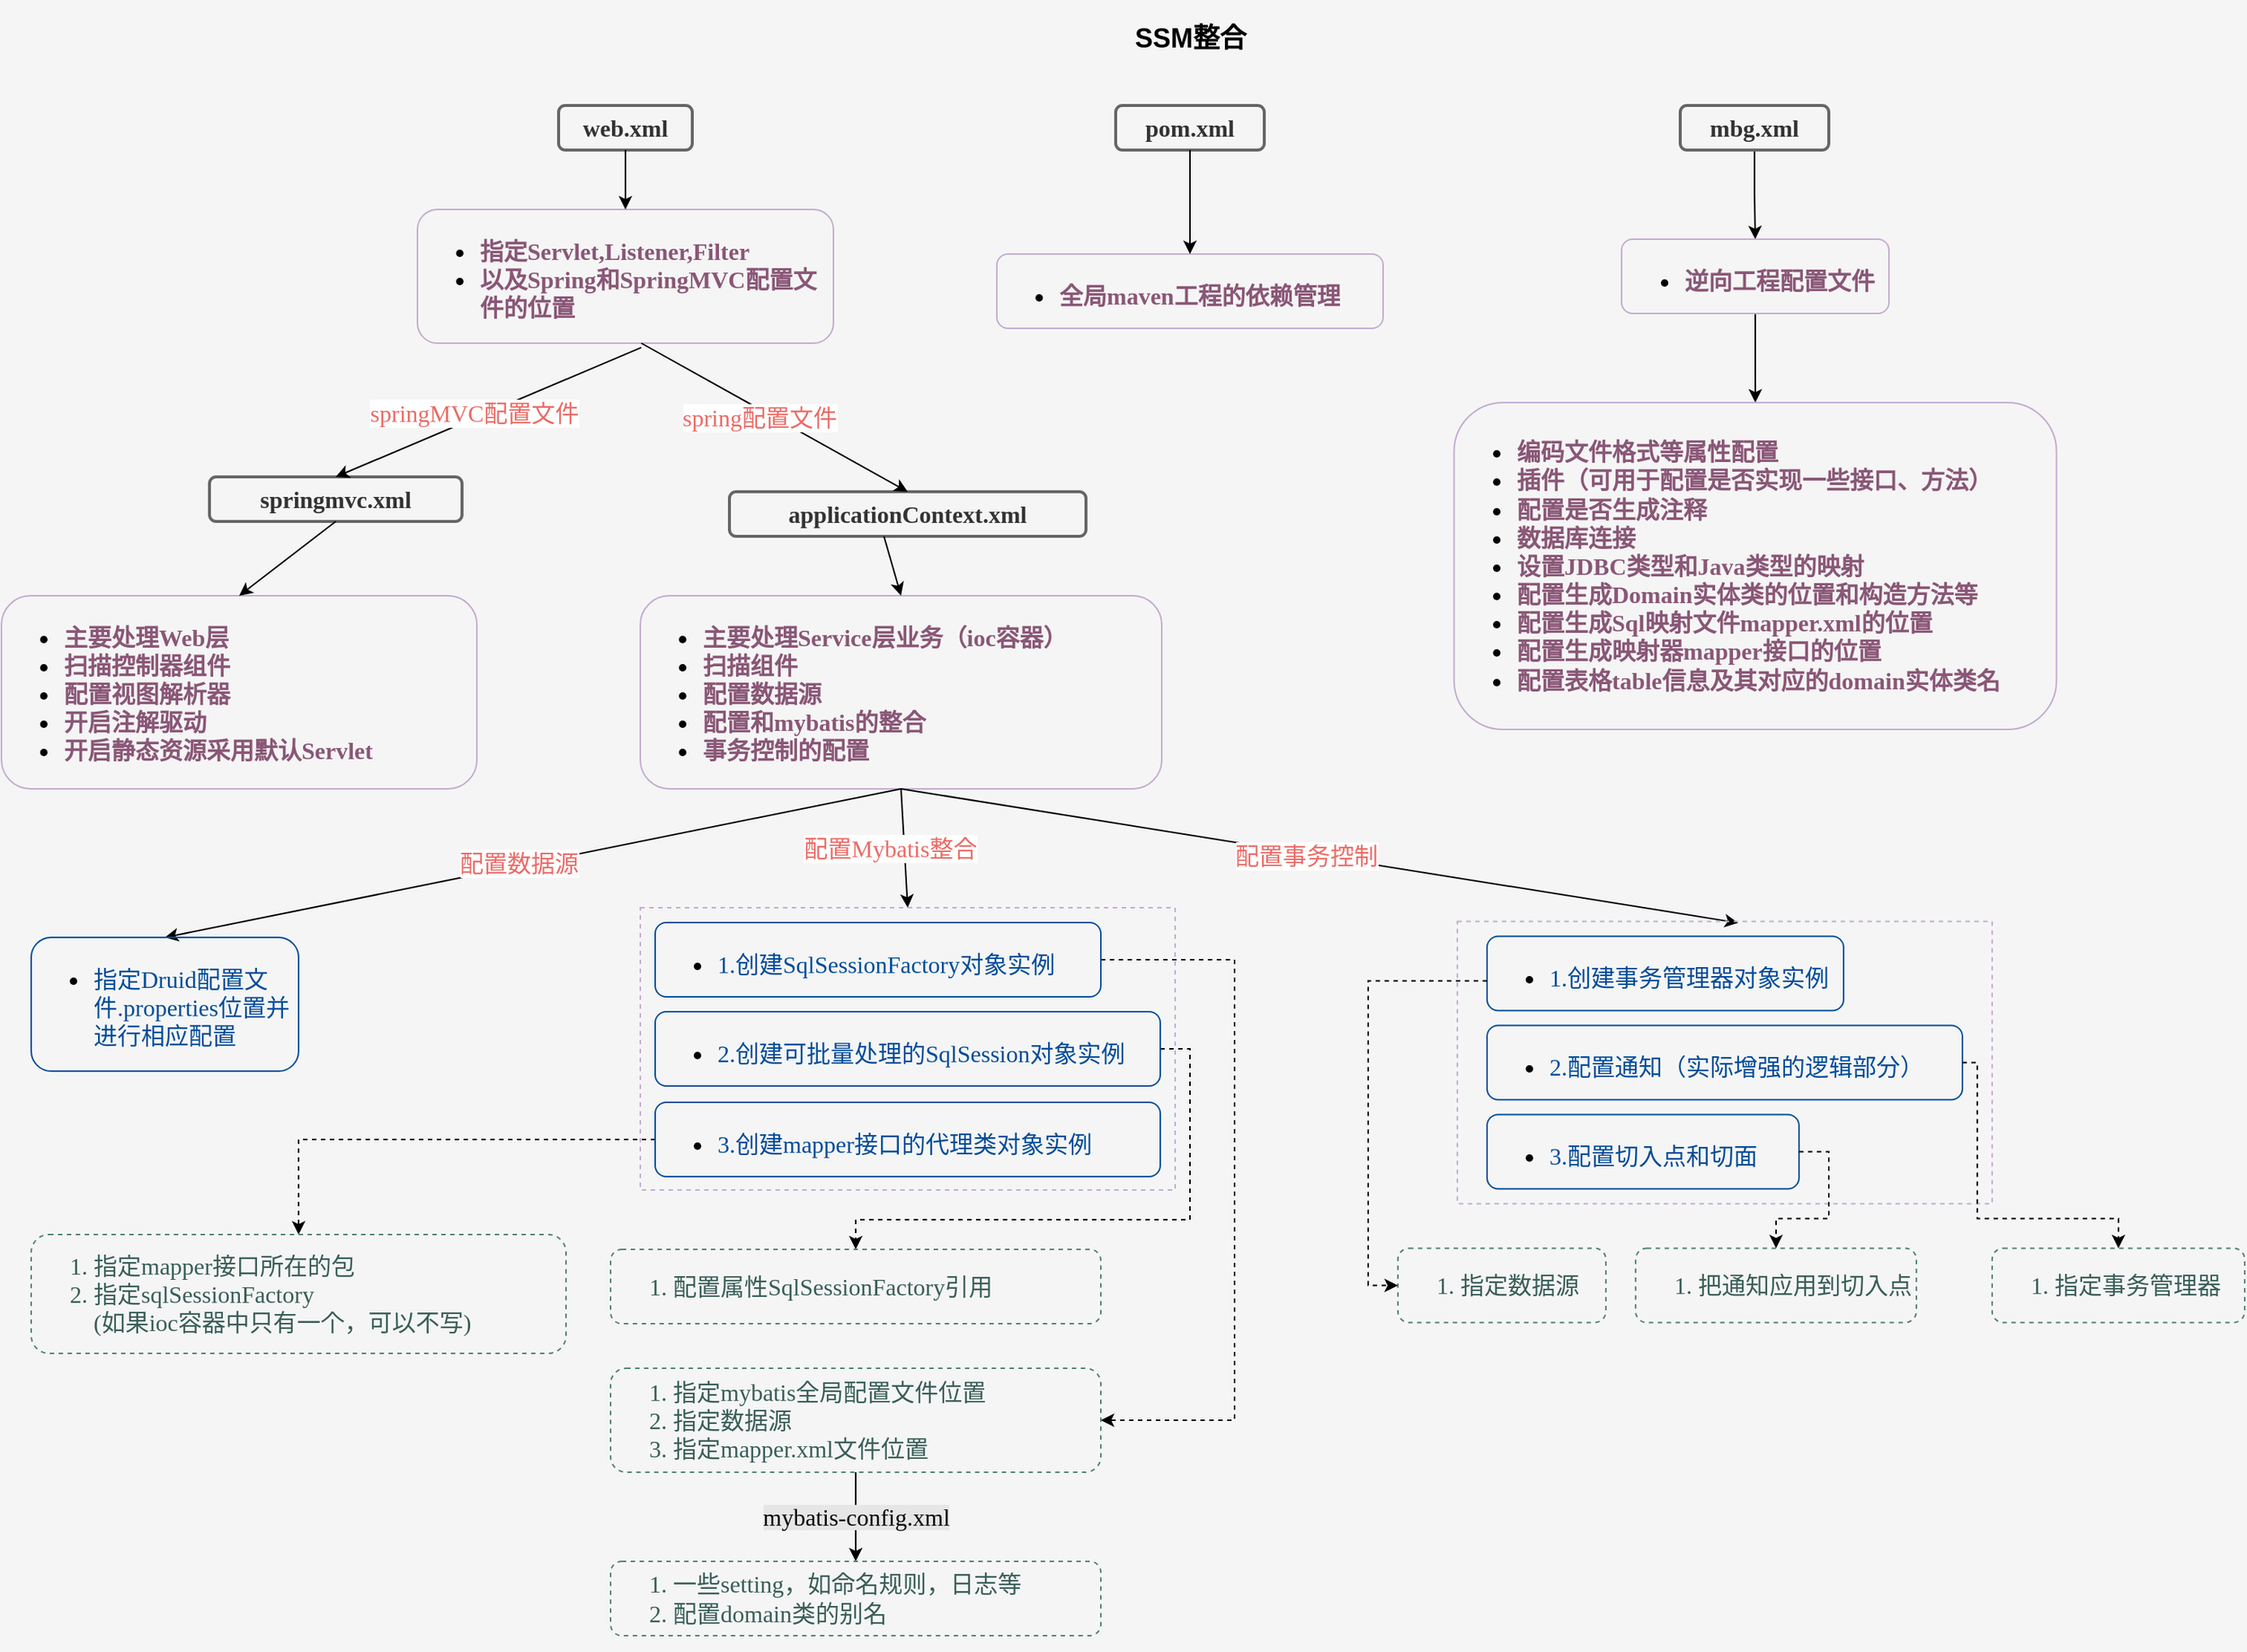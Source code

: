 <mxfile version="15.6.8" type="github">
  <diagram id="yV3LQ3wNmJyPTBkd8FQZ" name="第 1 页">
    <mxGraphModel dx="2249" dy="761" grid="1" gridSize="10" guides="1" tooltips="1" connect="1" arrows="1" fold="1" page="1" pageScale="1" pageWidth="827" pageHeight="1169" background="#F5F5F5" math="0" shadow="0">
      <root>
        <mxCell id="0" />
        <mxCell id="0PBzpLBy_FoYPidOerjF-148" value="背景" parent="0" />
        <mxCell id="1" value="图1" parent="0" />
        <mxCell id="0PBzpLBy_FoYPidOerjF-1" value="&lt;h2&gt;SSM整合&lt;/h2&gt;" style="text;html=1;align=center;verticalAlign=middle;resizable=0;points=[];autosize=1;strokeColor=none;fillColor=none;" vertex="1" parent="1">
          <mxGeometry x="645" y="10" width="90" height="50" as="geometry" />
        </mxCell>
        <mxCell id="0PBzpLBy_FoYPidOerjF-3" value="&lt;font face=&quot;Verdana&quot; style=&quot;font-size: 16px&quot;&gt;&lt;b&gt;pom.xml&lt;/b&gt;&lt;/font&gt;" style="rounded=1;whiteSpace=wrap;html=1;fillColor=#f5f5f5;fontColor=#333333;strokeColor=#666666;strokeWidth=2;" vertex="1" parent="1">
          <mxGeometry x="640" y="80" width="100" height="30" as="geometry" />
        </mxCell>
        <mxCell id="0PBzpLBy_FoYPidOerjF-9" value="&lt;ul&gt;&lt;li&gt;&lt;font face=&quot;Comic Sans MS&quot; color=&quot;#8a5777&quot; style=&quot;line-height: 1.2&quot;&gt;&lt;b&gt;全局maven工程的依赖管理&lt;/b&gt;&lt;/font&gt;&lt;/li&gt;&lt;/ul&gt;" style="text;strokeColor=#C3ABD0;fillColor=none;html=1;whiteSpace=wrap;verticalAlign=middle;overflow=hidden;fontFamily=Verdana;fontSize=16;rounded=1;glass=0;" vertex="1" parent="1">
          <mxGeometry x="560" y="180" width="260" height="50" as="geometry" />
        </mxCell>
        <mxCell id="0PBzpLBy_FoYPidOerjF-12" value="" style="endArrow=classic;html=1;rounded=0;fontFamily=Comic Sans MS;fontSize=16;fontColor=#8A5777;exitX=0.5;exitY=1;exitDx=0;exitDy=0;entryX=0.5;entryY=0;entryDx=0;entryDy=0;" edge="1" parent="1" source="0PBzpLBy_FoYPidOerjF-3" target="0PBzpLBy_FoYPidOerjF-9">
          <mxGeometry width="50" height="50" relative="1" as="geometry">
            <mxPoint x="440" y="330" as="sourcePoint" />
            <mxPoint x="-120" y="140" as="targetPoint" />
          </mxGeometry>
        </mxCell>
        <mxCell id="0PBzpLBy_FoYPidOerjF-13" value="&lt;font face=&quot;Verdana&quot; style=&quot;font-size: 16px&quot;&gt;&lt;b&gt;web.xml&lt;/b&gt;&lt;/font&gt;" style="rounded=1;whiteSpace=wrap;html=1;fillColor=#f5f5f5;fontColor=#333333;strokeColor=#666666;strokeWidth=2;" vertex="1" parent="1">
          <mxGeometry x="265" y="80" width="90" height="30" as="geometry" />
        </mxCell>
        <mxCell id="0PBzpLBy_FoYPidOerjF-14" value="&lt;ul&gt;&lt;li&gt;&lt;font color=&quot;#8a5777&quot; face=&quot;Comic Sans MS&quot;&gt;&lt;b&gt;指定Servlet,Listener,Filter&lt;/b&gt;&lt;/font&gt;&lt;/li&gt;&lt;li&gt;&lt;font color=&quot;#8a5777&quot; face=&quot;Comic Sans MS&quot;&gt;&lt;b&gt;以及Spring和SpringMVC配置文件的位置&lt;/b&gt;&lt;/font&gt;&lt;/li&gt;&lt;/ul&gt;" style="text;strokeColor=#C3ABD0;fillColor=none;html=1;whiteSpace=wrap;verticalAlign=middle;overflow=hidden;fontFamily=Verdana;fontSize=16;rounded=1;glass=0;" vertex="1" parent="1">
          <mxGeometry x="170" y="150" width="280" height="90" as="geometry" />
        </mxCell>
        <mxCell id="0PBzpLBy_FoYPidOerjF-16" value="" style="endArrow=classic;html=1;rounded=0;fontFamily=Comic Sans MS;fontSize=16;fontColor=#8A5777;exitX=0.5;exitY=1;exitDx=0;exitDy=0;entryX=0.5;entryY=0;entryDx=0;entryDy=0;" edge="1" parent="1" source="0PBzpLBy_FoYPidOerjF-13" target="0PBzpLBy_FoYPidOerjF-14">
          <mxGeometry width="50" height="50" relative="1" as="geometry">
            <mxPoint x="440" y="210" as="sourcePoint" />
            <mxPoint x="490" y="160" as="targetPoint" />
          </mxGeometry>
        </mxCell>
        <mxCell id="0PBzpLBy_FoYPidOerjF-17" value="&lt;font face=&quot;Verdana&quot; style=&quot;font-size: 16px&quot;&gt;&lt;b&gt;springmvc.xml&lt;/b&gt;&lt;/font&gt;" style="rounded=1;whiteSpace=wrap;html=1;fillColor=#f5f5f5;fontColor=#333333;strokeColor=#666666;strokeWidth=2;" vertex="1" parent="1">
          <mxGeometry x="30" y="330" width="170" height="30" as="geometry" />
        </mxCell>
        <mxCell id="0PBzpLBy_FoYPidOerjF-18" value="&lt;font face=&quot;Verdana&quot; style=&quot;font-size: 16px&quot;&gt;&lt;b&gt;applicationContext.xml&lt;/b&gt;&lt;/font&gt;" style="rounded=1;whiteSpace=wrap;html=1;fillColor=#f5f5f5;fontColor=#333333;strokeColor=#666666;strokeWidth=2;" vertex="1" parent="1">
          <mxGeometry x="380" y="340" width="240" height="30" as="geometry" />
        </mxCell>
        <mxCell id="0PBzpLBy_FoYPidOerjF-19" value="" style="endArrow=classic;html=1;rounded=0;fontFamily=Comic Sans MS;fontSize=16;fontColor=#8A5777;exitX=0.538;exitY=1.033;exitDx=0;exitDy=0;exitPerimeter=0;entryX=0.5;entryY=0;entryDx=0;entryDy=0;" edge="1" parent="1" source="0PBzpLBy_FoYPidOerjF-14" target="0PBzpLBy_FoYPidOerjF-17">
          <mxGeometry relative="1" as="geometry">
            <mxPoint x="450" y="260" as="sourcePoint" />
            <mxPoint x="550" y="260" as="targetPoint" />
            <Array as="points" />
          </mxGeometry>
        </mxCell>
        <mxCell id="0PBzpLBy_FoYPidOerjF-20" value="&lt;font color=&quot;#ea6b66&quot;&gt;springMVC配置文件&lt;/font&gt;" style="edgeLabel;resizable=0;html=1;align=center;verticalAlign=middle;rounded=1;glass=0;fontFamily=Comic Sans MS;fontSize=16;fontColor=#8A5777;strokeColor=#C3ABD0;strokeWidth=2;" connectable="0" vertex="1" parent="0PBzpLBy_FoYPidOerjF-19">
          <mxGeometry relative="1" as="geometry">
            <mxPoint x="-10" as="offset" />
          </mxGeometry>
        </mxCell>
        <mxCell id="0PBzpLBy_FoYPidOerjF-21" value="" style="endArrow=classic;html=1;rounded=0;fontFamily=Comic Sans MS;fontSize=16;fontColor=#8A5777;exitX=0.538;exitY=1;exitDx=0;exitDy=0;exitPerimeter=0;entryX=0.5;entryY=0;entryDx=0;entryDy=0;" edge="1" parent="1" source="0PBzpLBy_FoYPidOerjF-14" target="0PBzpLBy_FoYPidOerjF-18">
          <mxGeometry relative="1" as="geometry">
            <mxPoint x="319.88" y="252.97" as="sourcePoint" />
            <mxPoint x="115" y="340" as="targetPoint" />
            <Array as="points" />
          </mxGeometry>
        </mxCell>
        <mxCell id="0PBzpLBy_FoYPidOerjF-22" value="&lt;font color=&quot;#ea6b66&quot;&gt;spring配置文件&lt;/font&gt;" style="edgeLabel;resizable=0;html=1;align=center;verticalAlign=middle;rounded=1;glass=0;fontFamily=Comic Sans MS;fontSize=16;fontColor=#8A5777;strokeColor=#C3ABD0;strokeWidth=2;" connectable="0" vertex="1" parent="0PBzpLBy_FoYPidOerjF-21">
          <mxGeometry relative="1" as="geometry">
            <mxPoint x="-10" as="offset" />
          </mxGeometry>
        </mxCell>
        <mxCell id="0PBzpLBy_FoYPidOerjF-23" value="&lt;ul&gt;&lt;li&gt;&lt;font color=&quot;#8a5777&quot; face=&quot;Lucida Console&quot;&gt;&lt;b&gt;主要处理Web层&lt;/b&gt;&lt;/font&gt;&lt;/li&gt;&lt;li&gt;&lt;font color=&quot;#8a5777&quot; face=&quot;Lucida Console&quot;&gt;&lt;b&gt;扫描控制器组件&lt;/b&gt;&lt;/font&gt;&lt;/li&gt;&lt;li&gt;&lt;font color=&quot;#8a5777&quot; face=&quot;Lucida Console&quot;&gt;&lt;b&gt;配置视图解析器&lt;/b&gt;&lt;/font&gt;&lt;/li&gt;&lt;li&gt;&lt;font color=&quot;#8a5777&quot; face=&quot;Lucida Console&quot;&gt;&lt;b&gt;开启注解驱动&lt;/b&gt;&lt;/font&gt;&lt;/li&gt;&lt;li&gt;&lt;font color=&quot;#8a5777&quot; face=&quot;Lucida Console&quot;&gt;&lt;b&gt;开启静态资源采用默认Servlet&lt;/b&gt;&lt;/font&gt;&lt;/li&gt;&lt;/ul&gt;" style="text;strokeColor=#C3ABD0;fillColor=none;html=1;whiteSpace=wrap;verticalAlign=middle;overflow=hidden;fontFamily=Verdana;fontSize=16;rounded=1;glass=0;" vertex="1" parent="1">
          <mxGeometry x="-110" y="410" width="320" height="130" as="geometry" />
        </mxCell>
        <mxCell id="0PBzpLBy_FoYPidOerjF-24" value="" style="endArrow=classic;html=1;rounded=0;fontFamily=Comic Sans MS;fontSize=16;fontColor=#8A5777;exitX=0.5;exitY=1;exitDx=0;exitDy=0;entryX=0.5;entryY=0;entryDx=0;entryDy=0;" edge="1" parent="1" source="0PBzpLBy_FoYPidOerjF-17" target="0PBzpLBy_FoYPidOerjF-23">
          <mxGeometry width="50" height="50" relative="1" as="geometry">
            <mxPoint x="40" y="120" as="sourcePoint" />
            <mxPoint x="40" y="170" as="targetPoint" />
          </mxGeometry>
        </mxCell>
        <mxCell id="0PBzpLBy_FoYPidOerjF-25" value="&lt;ul&gt;&lt;li&gt;&lt;font color=&quot;#8a5777&quot; face=&quot;Lucida Console&quot;&gt;&lt;b&gt;主要处理Service层业务（ioc容器）&lt;/b&gt;&lt;/font&gt;&lt;/li&gt;&lt;li&gt;&lt;font color=&quot;#8a5777&quot; face=&quot;Lucida Console&quot;&gt;&lt;b&gt;扫描组件&lt;/b&gt;&lt;/font&gt;&lt;/li&gt;&lt;li&gt;&lt;font color=&quot;#8a5777&quot; face=&quot;Lucida Console&quot;&gt;&lt;b&gt;配置数据源&lt;/b&gt;&lt;/font&gt;&lt;/li&gt;&lt;li&gt;&lt;font color=&quot;#8a5777&quot; face=&quot;Lucida Console&quot;&gt;&lt;b&gt;配置和mybatis的整合&lt;/b&gt;&lt;/font&gt;&lt;/li&gt;&lt;li&gt;&lt;font color=&quot;#8a5777&quot; face=&quot;Lucida Console&quot;&gt;&lt;b&gt;事务控制的配置&lt;/b&gt;&lt;/font&gt;&lt;/li&gt;&lt;/ul&gt;" style="text;strokeColor=#C3ABD0;fillColor=none;html=1;whiteSpace=wrap;verticalAlign=middle;overflow=hidden;fontFamily=Verdana;fontSize=16;rounded=1;glass=0;" vertex="1" parent="1">
          <mxGeometry x="320" y="410" width="351" height="130" as="geometry" />
        </mxCell>
        <mxCell id="0PBzpLBy_FoYPidOerjF-26" value="" style="endArrow=classic;html=1;rounded=0;fontFamily=Comic Sans MS;fontSize=16;fontColor=#8A5777;exitX=0.5;exitY=1;exitDx=0;exitDy=0;entryX=0.5;entryY=0;entryDx=0;entryDy=0;" edge="1" parent="1" target="0PBzpLBy_FoYPidOerjF-25">
          <mxGeometry width="50" height="50" relative="1" as="geometry">
            <mxPoint x="484" y="370" as="sourcePoint" />
            <mxPoint x="419" y="180" as="targetPoint" />
          </mxGeometry>
        </mxCell>
        <mxCell id="0PBzpLBy_FoYPidOerjF-28" value="" style="endArrow=classic;html=1;rounded=0;fontFamily=Comic Sans MS;fontSize=16;fontColor=#8A5777;exitX=0.5;exitY=1;exitDx=0;exitDy=0;entryX=0.5;entryY=0;entryDx=0;entryDy=0;" edge="1" parent="1" target="0PBzpLBy_FoYPidOerjF-30" source="0PBzpLBy_FoYPidOerjF-25">
          <mxGeometry relative="1" as="geometry">
            <mxPoint x="445.0" y="510" as="sourcePoint" />
            <mxPoint x="160" y="597.03" as="targetPoint" />
            <Array as="points" />
          </mxGeometry>
        </mxCell>
        <mxCell id="0PBzpLBy_FoYPidOerjF-29" value="&lt;font color=&quot;#ea6b66&quot;&gt;配置数据源&lt;/font&gt;" style="edgeLabel;resizable=0;html=1;align=center;verticalAlign=middle;rounded=1;glass=0;fontFamily=Comic Sans MS;fontSize=16;fontColor=#8A5777;strokeColor=#C3ABD0;strokeWidth=2;" connectable="0" vertex="1" parent="0PBzpLBy_FoYPidOerjF-28">
          <mxGeometry relative="1" as="geometry">
            <mxPoint x="-10" as="offset" />
          </mxGeometry>
        </mxCell>
        <mxCell id="0PBzpLBy_FoYPidOerjF-30" value="&lt;ul&gt;&lt;li&gt;&lt;font face=&quot;Comic Sans MS&quot; color=&quot;#004c99&quot;&gt;指定Druid配置文件.properties位置并进行相应配置&lt;/font&gt;&lt;/li&gt;&lt;/ul&gt;" style="text;strokeColor=#004C99;fillColor=none;html=1;whiteSpace=wrap;verticalAlign=middle;overflow=hidden;fontFamily=Verdana;fontSize=16;rounded=1;glass=0;" vertex="1" parent="1">
          <mxGeometry x="-90" y="640" width="180" height="90" as="geometry" />
        </mxCell>
        <mxCell id="0PBzpLBy_FoYPidOerjF-32" value="" style="endArrow=classic;html=1;rounded=0;fontFamily=Comic Sans MS;fontSize=16;fontColor=#8A5777;exitX=0.5;exitY=1;exitDx=0;exitDy=0;entryX=0.5;entryY=0;entryDx=0;entryDy=0;" edge="1" parent="1" target="0PBzpLBy_FoYPidOerjF-53" source="0PBzpLBy_FoYPidOerjF-25">
          <mxGeometry relative="1" as="geometry">
            <mxPoint x="814" y="600" as="sourcePoint" />
            <mxPoint x="380" y="657.03" as="targetPoint" />
            <Array as="points" />
          </mxGeometry>
        </mxCell>
        <mxCell id="0PBzpLBy_FoYPidOerjF-33" value="&lt;font color=&quot;#ea6b66&quot;&gt;配置Mybatis整合&lt;/font&gt;" style="edgeLabel;resizable=0;html=1;align=center;verticalAlign=middle;rounded=1;glass=0;fontFamily=Comic Sans MS;fontSize=16;fontColor=#8A5777;strokeColor=#C3ABD0;strokeWidth=2;" connectable="0" vertex="1" parent="0PBzpLBy_FoYPidOerjF-32">
          <mxGeometry relative="1" as="geometry">
            <mxPoint x="-10" as="offset" />
          </mxGeometry>
        </mxCell>
        <mxCell id="0PBzpLBy_FoYPidOerjF-54" value="" style="edgeStyle=orthogonalEdgeStyle;rounded=0;orthogonalLoop=1;jettySize=auto;html=1;fontFamily=Comic Sans MS;fontSize=16;fontColor=#EA6B66;entryX=1;entryY=0.5;entryDx=0;entryDy=0;dashed=1;" edge="1" parent="1" source="0PBzpLBy_FoYPidOerjF-34" target="0PBzpLBy_FoYPidOerjF-52">
          <mxGeometry relative="1" as="geometry">
            <Array as="points">
              <mxPoint x="720" y="655" />
              <mxPoint x="720" y="965" />
            </Array>
          </mxGeometry>
        </mxCell>
        <mxCell id="0PBzpLBy_FoYPidOerjF-35" value="" style="endArrow=classic;html=1;rounded=0;fontFamily=Comic Sans MS;fontSize=16;fontColor=#8A5777;exitX=0.5;exitY=1;exitDx=0;exitDy=0;entryX=0.525;entryY=0.005;entryDx=0;entryDy=0;entryPerimeter=0;" edge="1" parent="1" target="0PBzpLBy_FoYPidOerjF-76" source="0PBzpLBy_FoYPidOerjF-25">
          <mxGeometry relative="1" as="geometry">
            <mxPoint x="1274" y="550" as="sourcePoint" />
            <mxPoint x="840" y="607.03" as="targetPoint" />
            <Array as="points" />
          </mxGeometry>
        </mxCell>
        <mxCell id="0PBzpLBy_FoYPidOerjF-36" value="&lt;font color=&quot;#ea6b66&quot;&gt;配置事务控制&lt;/font&gt;" style="edgeLabel;resizable=0;html=1;align=center;verticalAlign=middle;rounded=1;glass=0;fontFamily=Comic Sans MS;fontSize=16;fontColor=#8A5777;strokeColor=#C3ABD0;strokeWidth=2;" connectable="0" vertex="1" parent="0PBzpLBy_FoYPidOerjF-35">
          <mxGeometry relative="1" as="geometry">
            <mxPoint x="-10" as="offset" />
          </mxGeometry>
        </mxCell>
        <mxCell id="0PBzpLBy_FoYPidOerjF-59" value="" style="edgeStyle=orthogonalEdgeStyle;rounded=0;orthogonalLoop=1;jettySize=auto;html=1;fontFamily=Comic Sans MS;fontSize=16;fontColor=#67AB9F;exitX=1;exitY=0.5;exitDx=0;exitDy=0;entryX=0.5;entryY=0;entryDx=0;entryDy=0;dashed=1;" edge="1" parent="1" source="0PBzpLBy_FoYPidOerjF-46" target="0PBzpLBy_FoYPidOerjF-55">
          <mxGeometry relative="1" as="geometry">
            <Array as="points">
              <mxPoint x="690" y="715" />
              <mxPoint x="690" y="830" />
              <mxPoint x="465" y="830" />
            </Array>
          </mxGeometry>
        </mxCell>
        <mxCell id="0PBzpLBy_FoYPidOerjF-61" value="" style="edgeStyle=orthogonalEdgeStyle;rounded=0;orthogonalLoop=1;jettySize=auto;html=1;fontFamily=Comic Sans MS;fontSize=16;fontColor=#67AB9F;dashed=1;" edge="1" parent="1" source="0PBzpLBy_FoYPidOerjF-47" target="0PBzpLBy_FoYPidOerjF-60">
          <mxGeometry relative="1" as="geometry" />
        </mxCell>
        <mxCell id="0PBzpLBy_FoYPidOerjF-52" value="&lt;blockquote style=&quot;margin: 0 0 0 40px ; border: none ; padding: 0px&quot;&gt;&lt;/blockquote&gt;&lt;font&gt;&lt;ol&gt;&lt;li&gt;&lt;font&gt;&lt;span&gt;指定mybatis全局配置文件位置&lt;/span&gt;&lt;/font&gt;&lt;/li&gt;&lt;li&gt;&lt;font&gt;&lt;span&gt;指定数据源&lt;/span&gt;&lt;/font&gt;&lt;/li&gt;&lt;li&gt;&lt;font&gt;&lt;span&gt;指定mapper.xml文件位置&lt;/span&gt;&lt;/font&gt;&lt;/li&gt;&lt;/ol&gt;&lt;/font&gt;&lt;blockquote style=&quot;margin: 0 0 0 40px ; border: none ; padding: 0px&quot;&gt;&lt;/blockquote&gt;" style="rounded=1;whiteSpace=wrap;html=1;glass=0;labelBackgroundColor=none;fontFamily=Comic Sans MS;fontSize=16;fontColor=#395E58;strokeColor=#4D8077;strokeWidth=1;align=left;fillColor=none;dashed=1;" vertex="1" parent="1">
          <mxGeometry x="300" y="930" width="330" height="70" as="geometry" />
        </mxCell>
        <mxCell id="0PBzpLBy_FoYPidOerjF-55" value="&lt;blockquote style=&quot;margin: 0 0 0 40px ; border: none ; padding: 0px&quot;&gt;&lt;/blockquote&gt;&lt;font&gt;&lt;ol&gt;&lt;li&gt;配置属性SqlSessionFactory引用&lt;/li&gt;&lt;/ol&gt;&lt;/font&gt;&lt;blockquote style=&quot;margin: 0 0 0 40px ; border: none ; padding: 0px&quot;&gt;&lt;/blockquote&gt;" style="rounded=1;whiteSpace=wrap;html=1;glass=0;labelBackgroundColor=none;fontFamily=Comic Sans MS;fontSize=16;fontColor=#395E58;strokeColor=#4D8077;strokeWidth=1;align=left;fillColor=none;dashed=1;" vertex="1" parent="1">
          <mxGeometry x="300" y="850" width="330" height="50" as="geometry" />
        </mxCell>
        <mxCell id="0PBzpLBy_FoYPidOerjF-56" value="" style="endArrow=classic;html=1;rounded=0;fontFamily=Comic Sans MS;fontSize=16;fontColor=#67AB9F;exitX=0.5;exitY=1;exitDx=0;exitDy=0;entryX=0.5;entryY=0;entryDx=0;entryDy=0;" edge="1" parent="1" source="0PBzpLBy_FoYPidOerjF-52" target="0PBzpLBy_FoYPidOerjF-58">
          <mxGeometry relative="1" as="geometry">
            <mxPoint x="580" y="910" as="sourcePoint" />
            <mxPoint x="1040" y="955" as="targetPoint" />
          </mxGeometry>
        </mxCell>
        <mxCell id="0PBzpLBy_FoYPidOerjF-57" value="&lt;font color=&quot;#050505&quot; style=&quot;background-color: rgb(230 , 230 , 230)&quot;&gt;mybatis-config.xml&lt;/font&gt;" style="edgeLabel;resizable=0;html=1;align=center;verticalAlign=middle;rounded=0;glass=0;dashed=1;labelBackgroundColor=none;fontFamily=Comic Sans MS;fontSize=16;fontColor=#67AB9F;strokeColor=#4D8077;strokeWidth=1;fillColor=none;" connectable="0" vertex="1" parent="0PBzpLBy_FoYPidOerjF-56">
          <mxGeometry relative="1" as="geometry" />
        </mxCell>
        <mxCell id="0PBzpLBy_FoYPidOerjF-58" value="&lt;blockquote style=&quot;margin: 0 0 0 40px ; border: none ; padding: 0px&quot;&gt;&lt;/blockquote&gt;&lt;font&gt;&lt;ol&gt;&lt;li&gt;一些setting，如命名规则，日志等&lt;/li&gt;&lt;li&gt;配置domain类的别名&lt;/li&gt;&lt;/ol&gt;&lt;/font&gt;&lt;blockquote style=&quot;margin: 0 0 0 40px ; border: none ; padding: 0px&quot;&gt;&lt;/blockquote&gt;" style="rounded=1;whiteSpace=wrap;html=1;glass=0;labelBackgroundColor=none;fontFamily=Comic Sans MS;fontSize=16;fontColor=#395E58;strokeColor=#4D8077;strokeWidth=1;align=left;fillColor=none;dashed=1;" vertex="1" parent="1">
          <mxGeometry x="300" y="1060" width="330" height="50" as="geometry" />
        </mxCell>
        <mxCell id="0PBzpLBy_FoYPidOerjF-60" value="&lt;blockquote style=&quot;margin: 0 0 0 40px ; border: none ; padding: 0px&quot;&gt;&lt;/blockquote&gt;&lt;font&gt;&lt;ol&gt;&lt;li&gt;指定mapper接口所在的包&lt;/li&gt;&lt;li&gt;指定sqlSessionFactory&lt;br&gt;(如果ioc容器中只有一个，可以不写)&lt;/li&gt;&lt;/ol&gt;&lt;/font&gt;&lt;blockquote style=&quot;margin: 0 0 0 40px ; border: none ; padding: 0px&quot;&gt;&lt;/blockquote&gt;" style="rounded=1;whiteSpace=wrap;html=1;glass=0;labelBackgroundColor=none;fontFamily=Comic Sans MS;fontSize=16;fontColor=#395E58;strokeColor=#4D8077;strokeWidth=1;align=left;fillColor=none;dashed=1;" vertex="1" parent="1">
          <mxGeometry x="-90" y="840" width="360" height="80" as="geometry" />
        </mxCell>
        <mxCell id="0PBzpLBy_FoYPidOerjF-64" value="" style="group;dashed=1;fillColor=none;strokeColor=#004C99;rounded=0;" vertex="1" connectable="0" parent="1">
          <mxGeometry x="320" y="620" width="360" height="190" as="geometry" />
        </mxCell>
        <mxCell id="0PBzpLBy_FoYPidOerjF-53" value="&lt;div&gt;&lt;font color=&quot;#8a5777&quot; face=&quot;Comic Sans MS&quot;&gt;&lt;br&gt;&lt;/font&gt;&lt;/div&gt;" style="text;strokeColor=#C3ABD0;fillColor=none;html=1;whiteSpace=wrap;verticalAlign=middle;overflow=hidden;fontFamily=Verdana;fontSize=16;rounded=0;glass=0;dashed=1;" vertex="1" parent="0PBzpLBy_FoYPidOerjF-64">
          <mxGeometry width="360" height="190" as="geometry" />
        </mxCell>
        <mxCell id="0PBzpLBy_FoYPidOerjF-63" value="" style="group" vertex="1" connectable="0" parent="0PBzpLBy_FoYPidOerjF-64">
          <mxGeometry x="10" y="10" width="340" height="171" as="geometry" />
        </mxCell>
        <mxCell id="0PBzpLBy_FoYPidOerjF-34" value="&lt;ul&gt;&lt;li&gt;&lt;font face=&quot;Comic Sans MS&quot; color=&quot;#004c99&quot;&gt;1.创建SqlSessionFactory对象实例&lt;/font&gt;&lt;/li&gt;&lt;/ul&gt;" style="text;strokeColor=#004C99;fillColor=none;html=1;whiteSpace=wrap;verticalAlign=middle;overflow=hidden;fontFamily=Verdana;fontSize=16;rounded=1;glass=0;" vertex="1" parent="0PBzpLBy_FoYPidOerjF-63">
          <mxGeometry width="300" height="50" as="geometry" />
        </mxCell>
        <mxCell id="0PBzpLBy_FoYPidOerjF-46" value="&lt;ul&gt;&lt;li&gt;&lt;font face=&quot;Comic Sans MS&quot; color=&quot;#004c99&quot;&gt;2.创建可批量处理的SqlSession对象实例&lt;/font&gt;&lt;/li&gt;&lt;/ul&gt;" style="text;strokeColor=#004C99;fillColor=none;html=1;whiteSpace=wrap;verticalAlign=middle;overflow=hidden;fontFamily=Verdana;fontSize=16;rounded=1;glass=0;" vertex="1" parent="0PBzpLBy_FoYPidOerjF-63">
          <mxGeometry y="60" width="340" height="50" as="geometry" />
        </mxCell>
        <mxCell id="0PBzpLBy_FoYPidOerjF-47" value="&lt;ul&gt;&lt;li&gt;&lt;font face=&quot;Comic Sans MS&quot; color=&quot;#004c99&quot;&gt;3.创建mapper接口的代理类对象实例&lt;/font&gt;&lt;br&gt;&lt;/li&gt;&lt;/ul&gt;" style="text;strokeColor=#004C99;fillColor=none;html=1;whiteSpace=wrap;verticalAlign=middle;overflow=hidden;fontFamily=Verdana;fontSize=16;rounded=1;glass=0;" vertex="1" parent="0PBzpLBy_FoYPidOerjF-63">
          <mxGeometry y="121" width="340" height="50" as="geometry" />
        </mxCell>
        <mxCell id="0PBzpLBy_FoYPidOerjF-77" value="" style="group" vertex="1" connectable="0" parent="1">
          <mxGeometry x="869.96" y="629.24" width="360" height="190" as="geometry" />
        </mxCell>
        <mxCell id="0PBzpLBy_FoYPidOerjF-76" value="&lt;div&gt;&lt;font color=&quot;#8a5777&quot; face=&quot;Comic Sans MS&quot;&gt;&lt;br&gt;&lt;/font&gt;&lt;/div&gt;" style="text;strokeColor=#C3ABD0;fillColor=none;html=1;whiteSpace=wrap;verticalAlign=middle;overflow=hidden;fontFamily=Verdana;fontSize=16;rounded=0;glass=0;dashed=1;" vertex="1" parent="0PBzpLBy_FoYPidOerjF-77">
          <mxGeometry width="360" height="190" as="geometry" />
        </mxCell>
        <mxCell id="0PBzpLBy_FoYPidOerjF-75" value="" style="group" vertex="1" connectable="0" parent="0PBzpLBy_FoYPidOerjF-77">
          <mxGeometry x="20" y="10" width="320" height="170" as="geometry" />
        </mxCell>
        <mxCell id="0PBzpLBy_FoYPidOerjF-37" value="&lt;ul&gt;&lt;li&gt;&lt;font face=&quot;Comic Sans MS&quot; color=&quot;#004c99&quot;&gt;1.创建事务管理器对象实例&lt;/font&gt;&lt;/li&gt;&lt;/ul&gt;" style="text;strokeColor=#004C99;fillColor=none;html=1;whiteSpace=wrap;verticalAlign=middle;overflow=hidden;fontFamily=Verdana;fontSize=16;rounded=1;glass=0;" vertex="1" parent="0PBzpLBy_FoYPidOerjF-75">
          <mxGeometry width="240" height="50" as="geometry" />
        </mxCell>
        <mxCell id="0PBzpLBy_FoYPidOerjF-67" value="&lt;ul&gt;&lt;li&gt;&lt;font face=&quot;Comic Sans MS&quot; color=&quot;#004c99&quot;&gt;2.配置通知（实际增强的逻辑部分）&lt;/font&gt;&lt;/li&gt;&lt;/ul&gt;" style="text;strokeColor=#004C99;fillColor=none;html=1;whiteSpace=wrap;verticalAlign=middle;overflow=hidden;fontFamily=Verdana;fontSize=16;rounded=1;glass=0;" vertex="1" parent="0PBzpLBy_FoYPidOerjF-75">
          <mxGeometry y="60" width="320" height="50" as="geometry" />
        </mxCell>
        <mxCell id="0PBzpLBy_FoYPidOerjF-68" value="&lt;ul&gt;&lt;li&gt;&lt;font color=&quot;#004c99&quot;&gt;3.配置切入点和切面&lt;/font&gt;&lt;/li&gt;&lt;/ul&gt;" style="text;strokeColor=#004C99;fillColor=none;html=1;whiteSpace=wrap;verticalAlign=middle;overflow=hidden;fontFamily=Verdana;fontSize=16;rounded=1;glass=0;" vertex="1" parent="0PBzpLBy_FoYPidOerjF-75">
          <mxGeometry y="120" width="210" height="50" as="geometry" />
        </mxCell>
        <mxCell id="0PBzpLBy_FoYPidOerjF-78" value="&lt;blockquote style=&quot;margin: 0 0 0 40px ; border: none ; padding: 0px&quot;&gt;&lt;/blockquote&gt;&lt;font&gt;&lt;ol&gt;&lt;li&gt;指定数据源&lt;/li&gt;&lt;/ol&gt;&lt;/font&gt;&lt;blockquote style=&quot;margin: 0 0 0 40px ; border: none ; padding: 0px&quot;&gt;&lt;/blockquote&gt;" style="rounded=1;whiteSpace=wrap;html=1;glass=0;labelBackgroundColor=none;fontFamily=Comic Sans MS;fontSize=16;fontColor=#395E58;strokeColor=#4D8077;strokeWidth=1;align=left;fillColor=none;dashed=1;" vertex="1" parent="1">
          <mxGeometry x="829.96" y="849.24" width="140" height="50" as="geometry" />
        </mxCell>
        <mxCell id="0PBzpLBy_FoYPidOerjF-79" style="edgeStyle=orthogonalEdgeStyle;rounded=0;orthogonalLoop=1;jettySize=auto;html=1;entryX=0;entryY=0.5;entryDx=0;entryDy=0;fontFamily=Comic Sans MS;fontSize=16;fontColor=#004C99;dashed=1;" edge="1" parent="1" source="0PBzpLBy_FoYPidOerjF-37" target="0PBzpLBy_FoYPidOerjF-78">
          <mxGeometry relative="1" as="geometry">
            <Array as="points">
              <mxPoint x="809.96" y="669.24" />
              <mxPoint x="809.96" y="874.24" />
            </Array>
          </mxGeometry>
        </mxCell>
        <mxCell id="0PBzpLBy_FoYPidOerjF-80" value="&lt;blockquote style=&quot;margin: 0 0 0 40px ; border: none ; padding: 0px&quot;&gt;&lt;/blockquote&gt;&lt;font&gt;&lt;ol&gt;&lt;li&gt;指定事务管理器&lt;/li&gt;&lt;/ol&gt;&lt;/font&gt;&lt;blockquote style=&quot;margin: 0 0 0 40px ; border: none ; padding: 0px&quot;&gt;&lt;/blockquote&gt;" style="rounded=1;whiteSpace=wrap;html=1;glass=0;labelBackgroundColor=none;fontFamily=Comic Sans MS;fontSize=16;fontColor=#395E58;strokeColor=#4D8077;strokeWidth=1;align=left;fillColor=none;dashed=1;" vertex="1" parent="1">
          <mxGeometry x="1229.96" y="849.24" width="170" height="50" as="geometry" />
        </mxCell>
        <mxCell id="0PBzpLBy_FoYPidOerjF-81" style="edgeStyle=orthogonalEdgeStyle;rounded=0;orthogonalLoop=1;jettySize=auto;html=1;fontFamily=Comic Sans MS;fontSize=16;fontColor=#004C99;exitX=1;exitY=0.5;exitDx=0;exitDy=0;entryX=0.5;entryY=0;entryDx=0;entryDy=0;dashed=1;" edge="1" parent="1" source="0PBzpLBy_FoYPidOerjF-67" target="0PBzpLBy_FoYPidOerjF-80">
          <mxGeometry relative="1" as="geometry">
            <mxPoint x="1239.96" y="874.24" as="targetPoint" />
            <Array as="points">
              <mxPoint x="1219.96" y="724.24" />
              <mxPoint x="1219.96" y="829.24" />
              <mxPoint x="1314.96" y="829.24" />
            </Array>
          </mxGeometry>
        </mxCell>
        <mxCell id="0PBzpLBy_FoYPidOerjF-82" value="&lt;blockquote style=&quot;margin: 0 0 0 40px ; border: none ; padding: 0px&quot;&gt;&lt;/blockquote&gt;&lt;font&gt;&lt;ol&gt;&lt;li&gt;把通知应用到切入点&lt;/li&gt;&lt;/ol&gt;&lt;/font&gt;&lt;blockquote style=&quot;margin: 0 0 0 40px ; border: none ; padding: 0px&quot;&gt;&lt;/blockquote&gt;" style="rounded=1;whiteSpace=wrap;html=1;glass=0;labelBackgroundColor=none;fontFamily=Comic Sans MS;fontSize=16;fontColor=#395E58;strokeColor=#4D8077;strokeWidth=1;align=left;fillColor=none;dashed=1;" vertex="1" parent="1">
          <mxGeometry x="989.96" y="849.24" width="189" height="50" as="geometry" />
        </mxCell>
        <mxCell id="0PBzpLBy_FoYPidOerjF-83" style="edgeStyle=orthogonalEdgeStyle;rounded=0;orthogonalLoop=1;jettySize=auto;html=1;exitX=1;exitY=0.5;exitDx=0;exitDy=0;fontFamily=Comic Sans MS;fontSize=16;fontColor=#004C99;dashed=1;" edge="1" parent="1" source="0PBzpLBy_FoYPidOerjF-68" target="0PBzpLBy_FoYPidOerjF-82">
          <mxGeometry relative="1" as="geometry" />
        </mxCell>
        <mxCell id="0PBzpLBy_FoYPidOerjF-86" value="" style="edgeStyle=orthogonalEdgeStyle;rounded=0;orthogonalLoop=1;jettySize=auto;html=1;fontFamily=Comic Sans MS;fontSize=16;fontColor=#050505;" edge="1" parent="1" source="0PBzpLBy_FoYPidOerjF-84" target="0PBzpLBy_FoYPidOerjF-85">
          <mxGeometry relative="1" as="geometry" />
        </mxCell>
        <mxCell id="0PBzpLBy_FoYPidOerjF-84" value="&lt;font face=&quot;Verdana&quot; style=&quot;font-size: 16px&quot;&gt;&lt;b&gt;mbg.xml&lt;/b&gt;&lt;/font&gt;" style="rounded=1;whiteSpace=wrap;html=1;fillColor=#f5f5f5;fontColor=#333333;strokeColor=#666666;strokeWidth=2;" vertex="1" parent="1">
          <mxGeometry x="1020" y="80" width="100" height="30" as="geometry" />
        </mxCell>
        <mxCell id="0PBzpLBy_FoYPidOerjF-88" value="" style="edgeStyle=orthogonalEdgeStyle;rounded=0;orthogonalLoop=1;jettySize=auto;html=1;fontFamily=Comic Sans MS;fontSize=16;fontColor=#050505;" edge="1" parent="1" source="0PBzpLBy_FoYPidOerjF-85" target="0PBzpLBy_FoYPidOerjF-87">
          <mxGeometry relative="1" as="geometry" />
        </mxCell>
        <mxCell id="0PBzpLBy_FoYPidOerjF-85" value="&lt;ul&gt;&lt;li&gt;&lt;font color=&quot;#8a5777&quot; face=&quot;Comic Sans MS&quot;&gt;&lt;b&gt;逆向工程配置文件&lt;/b&gt;&lt;/font&gt;&lt;/li&gt;&lt;/ul&gt;" style="text;strokeColor=#C3ABD0;fillColor=none;html=1;whiteSpace=wrap;verticalAlign=middle;overflow=hidden;fontFamily=Verdana;fontSize=16;rounded=1;glass=0;" vertex="1" parent="1">
          <mxGeometry x="980.51" y="170" width="180" height="50" as="geometry" />
        </mxCell>
        <mxCell id="0PBzpLBy_FoYPidOerjF-87" value="&lt;ul&gt;&lt;li&gt;&lt;font color=&quot;#8a5777&quot; face=&quot;Lucida Console&quot;&gt;&lt;b&gt;编码文件格式等属性配置&lt;/b&gt;&lt;/font&gt;&lt;/li&gt;&lt;li&gt;&lt;font color=&quot;#8a5777&quot; face=&quot;Lucida Console&quot;&gt;&lt;b&gt;插件（可用于配置是否实现一些接口、方法）&lt;/b&gt;&lt;/font&gt;&lt;/li&gt;&lt;li&gt;&lt;font color=&quot;#8a5777&quot; face=&quot;Lucida Console&quot;&gt;&lt;b&gt;配置是否生成注释&lt;/b&gt;&lt;/font&gt;&lt;/li&gt;&lt;li&gt;&lt;font color=&quot;#8a5777&quot; face=&quot;Lucida Console&quot;&gt;&lt;b&gt;数据库连接&lt;/b&gt;&lt;/font&gt;&lt;/li&gt;&lt;li&gt;&lt;font color=&quot;#8a5777&quot; face=&quot;Lucida Console&quot;&gt;&lt;b&gt;设置JDBC类型和Java类型的映射&lt;/b&gt;&lt;/font&gt;&lt;/li&gt;&lt;li&gt;&lt;font color=&quot;#8a5777&quot; face=&quot;Lucida Console&quot;&gt;&lt;b&gt;配置生成Domain实体类的位置和构造方法等&lt;/b&gt;&lt;/font&gt;&lt;/li&gt;&lt;li&gt;&lt;font color=&quot;#8a5777&quot; face=&quot;Lucida Console&quot;&gt;&lt;b&gt;配置生成Sql映射文件mapper.xml的位置&lt;/b&gt;&lt;/font&gt;&lt;/li&gt;&lt;li&gt;&lt;font color=&quot;#8a5777&quot; face=&quot;Lucida Console&quot;&gt;&lt;b&gt;配置生成映射器mapper接口的位置&lt;/b&gt;&lt;/font&gt;&lt;/li&gt;&lt;li&gt;&lt;font color=&quot;#8a5777&quot; face=&quot;Lucida Console&quot;&gt;&lt;b&gt;配置表格table信息及其对应的domain实体类名&lt;/b&gt;&lt;/font&gt;&lt;/li&gt;&lt;/ul&gt;" style="text;strokeColor=#C3ABD0;fillColor=none;html=1;whiteSpace=wrap;verticalAlign=middle;overflow=hidden;fontFamily=Verdana;fontSize=16;rounded=1;glass=0;" vertex="1" parent="1">
          <mxGeometry x="867.76" y="280" width="405.5" height="220" as="geometry" />
        </mxCell>
      </root>
    </mxGraphModel>
  </diagram>
</mxfile>
